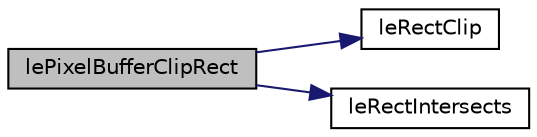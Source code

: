 digraph "lePixelBufferClipRect"
{
 // LATEX_PDF_SIZE
  edge [fontname="Helvetica",fontsize="10",labelfontname="Helvetica",labelfontsize="10"];
  node [fontname="Helvetica",fontsize="10",shape=record];
  rankdir="LR";
  Node1 [label="lePixelBufferClipRect",height=0.2,width=0.4,color="black", fillcolor="grey75", style="filled", fontcolor="black",tooltip=" "];
  Node1 -> Node2 [color="midnightblue",fontsize="10",style="solid",fontname="Helvetica"];
  Node2 [label="leRectClip",height=0.2,width=0.4,color="black", fillcolor="white", style="filled",URL="$legato__rect_8c.html#ac19d2a378a0bed1eb149afa2c07256be",tooltip=" "];
  Node1 -> Node3 [color="midnightblue",fontsize="10",style="solid",fontname="Helvetica"];
  Node3 [label="leRectIntersects",height=0.2,width=0.4,color="black", fillcolor="white", style="filled",URL="$legato__rect_8c.html#a3ae2e8d6ed6a3a5af11b9273fb02195d",tooltip=" "];
}
